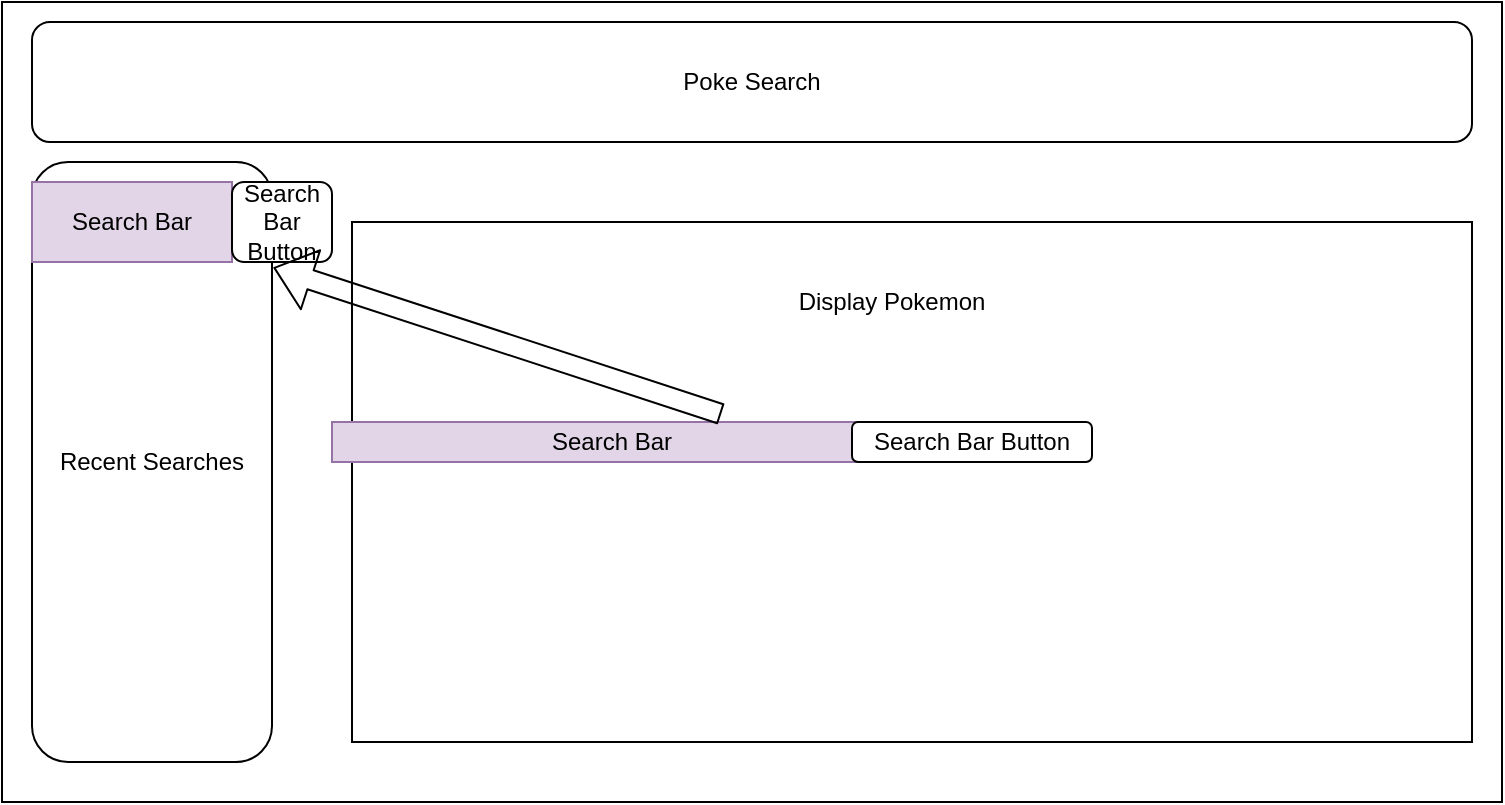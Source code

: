 <mxfile version="14.6.13" type="device"><diagram id="Em_EXIpIzBxejs7tQamp" name="Page-1"><mxGraphModel dx="782" dy="436" grid="1" gridSize="10" guides="1" tooltips="1" connect="1" arrows="1" fold="1" page="1" pageScale="1" pageWidth="850" pageHeight="1100" math="0" shadow="0"><root><mxCell id="0"/><mxCell id="1" parent="0"/><mxCell id="J_Vw9qwkb7mRvrX4RJK2-1" value="" style="rounded=0;whiteSpace=wrap;html=1;" vertex="1" parent="1"><mxGeometry x="45" y="40" width="750" height="400" as="geometry"/></mxCell><mxCell id="J_Vw9qwkb7mRvrX4RJK2-4" value="Poke Search" style="rounded=1;whiteSpace=wrap;html=1;" vertex="1" parent="1"><mxGeometry x="60" y="50" width="720" height="60" as="geometry"/></mxCell><mxCell id="J_Vw9qwkb7mRvrX4RJK2-6" value="Recent Searches" style="rounded=1;whiteSpace=wrap;html=1;" vertex="1" parent="1"><mxGeometry x="60" y="120" width="120" height="300" as="geometry"/></mxCell><mxCell id="J_Vw9qwkb7mRvrX4RJK2-7" value="Search Bar" style="text;html=1;strokeColor=#9673a6;fillColor=#e1d5e7;align=center;verticalAlign=middle;whiteSpace=wrap;rounded=0;" vertex="1" parent="1"><mxGeometry x="60" y="130" width="100" height="40" as="geometry"/></mxCell><mxCell id="J_Vw9qwkb7mRvrX4RJK2-8" value="Search Bar Button" style="rounded=1;whiteSpace=wrap;html=1;" vertex="1" parent="1"><mxGeometry x="160" y="130" width="50" height="40" as="geometry"/></mxCell><mxCell id="J_Vw9qwkb7mRvrX4RJK2-12" value="" style="rounded=0;whiteSpace=wrap;html=1;" vertex="1" parent="1"><mxGeometry x="220" y="150" width="560" height="260" as="geometry"/></mxCell><mxCell id="J_Vw9qwkb7mRvrX4RJK2-2" value="Search Bar" style="text;html=1;strokeColor=#9673a6;fillColor=#e1d5e7;align=center;verticalAlign=middle;whiteSpace=wrap;rounded=0;" vertex="1" parent="1"><mxGeometry x="210" y="250" width="280" height="20" as="geometry"/></mxCell><mxCell id="J_Vw9qwkb7mRvrX4RJK2-3" value="Search Bar Button" style="rounded=1;whiteSpace=wrap;html=1;" vertex="1" parent="1"><mxGeometry x="470" y="250" width="120" height="20" as="geometry"/></mxCell><mxCell id="J_Vw9qwkb7mRvrX4RJK2-11" value="" style="shape=flexArrow;endArrow=classic;html=1;exitX=0.695;exitY=-0.2;exitDx=0;exitDy=0;exitPerimeter=0;entryX=1.006;entryY=0.176;entryDx=0;entryDy=0;entryPerimeter=0;" edge="1" parent="1" source="J_Vw9qwkb7mRvrX4RJK2-2" target="J_Vw9qwkb7mRvrX4RJK2-6"><mxGeometry width="50" height="50" relative="1" as="geometry"><mxPoint x="410" y="240" as="sourcePoint"/><mxPoint x="450" y="200" as="targetPoint"/></mxGeometry></mxCell><mxCell id="J_Vw9qwkb7mRvrX4RJK2-13" value="Display Pokemon" style="text;html=1;strokeColor=none;fillColor=none;align=center;verticalAlign=middle;whiteSpace=wrap;rounded=0;" vertex="1" parent="1"><mxGeometry x="340" y="180" width="300" height="20" as="geometry"/></mxCell></root></mxGraphModel></diagram></mxfile>
